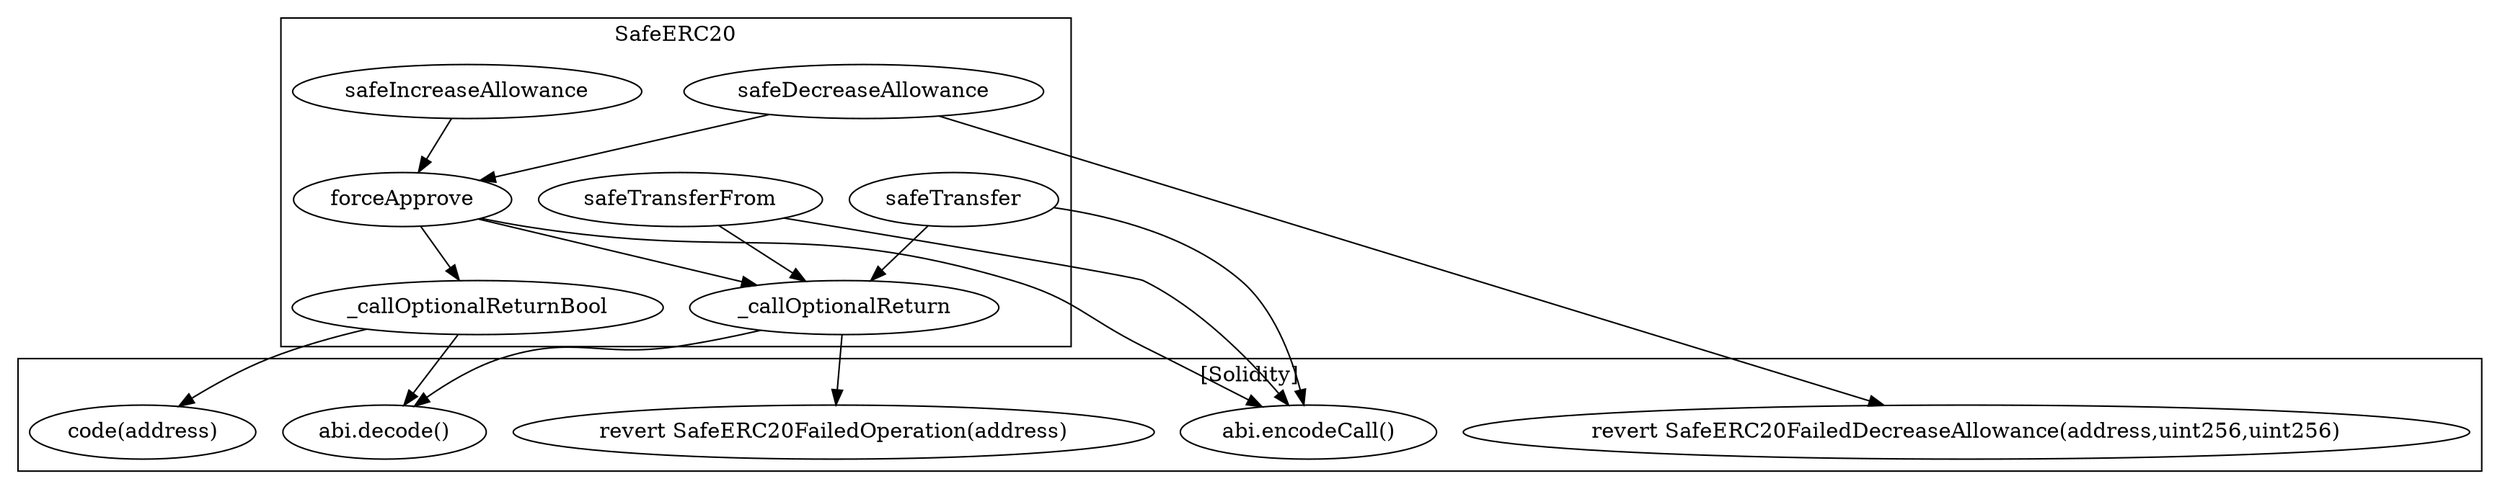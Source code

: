 strict digraph {
subgraph cluster_551_SafeERC20 {
label = "SafeERC20"
"551__callOptionalReturnBool" [label="_callOptionalReturnBool"]
"551_safeIncreaseAllowance" [label="safeIncreaseAllowance"]
"551_safeDecreaseAllowance" [label="safeDecreaseAllowance"]
"551_forceApprove" [label="forceApprove"]
"551__callOptionalReturn" [label="_callOptionalReturn"]
"551_safeTransferFrom" [label="safeTransferFrom"]
"551_safeTransfer" [label="safeTransfer"]
"551_safeDecreaseAllowance" -> "551_forceApprove"
"551_safeTransfer" -> "551__callOptionalReturn"
"551_forceApprove" -> "551__callOptionalReturnBool"
"551_safeIncreaseAllowance" -> "551_forceApprove"
"551_safeTransferFrom" -> "551__callOptionalReturn"
"551_forceApprove" -> "551__callOptionalReturn"
}subgraph cluster_solidity {
label = "[Solidity]"
"code(address)" 
"abi.encodeCall()" 
"revert SafeERC20FailedOperation(address)" 
"abi.decode()" 
"revert SafeERC20FailedDecreaseAllowance(address,uint256,uint256)" 
"551_forceApprove" -> "abi.encodeCall()"
"551__callOptionalReturn" -> "revert SafeERC20FailedOperation(address)"
"551_safeDecreaseAllowance" -> "revert SafeERC20FailedDecreaseAllowance(address,uint256,uint256)"
"551__callOptionalReturnBool" -> "abi.decode()"
"551__callOptionalReturn" -> "abi.decode()"
"551__callOptionalReturnBool" -> "code(address)"
"551_safeTransferFrom" -> "abi.encodeCall()"
"551_safeTransfer" -> "abi.encodeCall()"
}
}